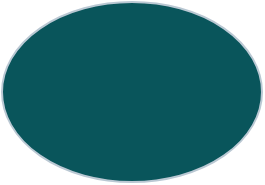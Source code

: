 <mxfile version="22.1.5" type="device">
  <diagram name="第 1 页" id="kAU1HyfLedWER9FA0Oaq">
    <mxGraphModel dx="1301" dy="833" grid="1" gridSize="10" guides="1" tooltips="1" connect="1" arrows="1" fold="1" page="1" pageScale="1" pageWidth="827" pageHeight="1169" math="0" shadow="0">
      <root>
        <mxCell id="0" />
        <mxCell id="1" parent="0" />
        <mxCell id="FmupOQx5CqBQ_d39OQ0t-1" value="" style="ellipse;whiteSpace=wrap;html=1;fillColor=#09555B;strokeColor=#BAC8D3;labelBackgroundColor=none;fontColor=#EEEEEE;rounded=1;" vertex="1" parent="1">
          <mxGeometry x="290" y="370" width="130" height="90" as="geometry" />
        </mxCell>
      </root>
    </mxGraphModel>
  </diagram>
</mxfile>
